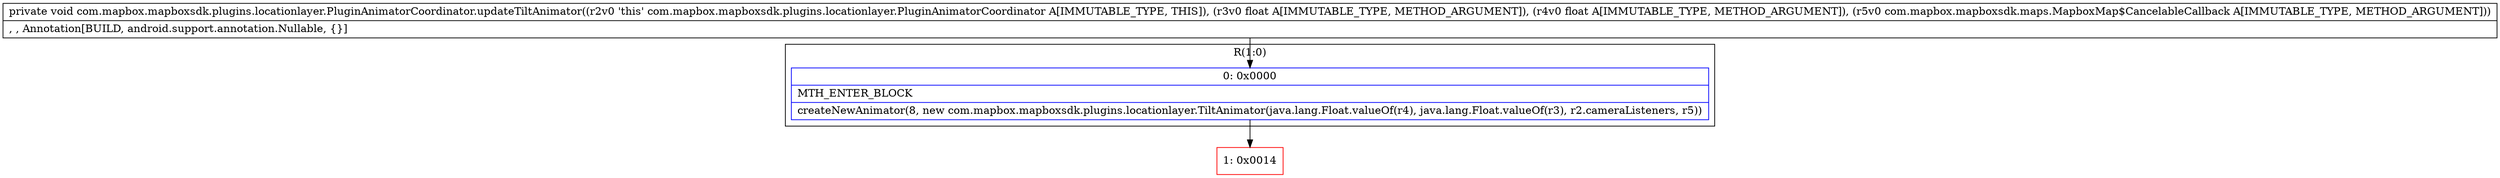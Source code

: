 digraph "CFG forcom.mapbox.mapboxsdk.plugins.locationlayer.PluginAnimatorCoordinator.updateTiltAnimator(FFLcom\/mapbox\/mapboxsdk\/maps\/MapboxMap$CancelableCallback;)V" {
subgraph cluster_Region_1386046111 {
label = "R(1:0)";
node [shape=record,color=blue];
Node_0 [shape=record,label="{0\:\ 0x0000|MTH_ENTER_BLOCK\l|createNewAnimator(8, new com.mapbox.mapboxsdk.plugins.locationlayer.TiltAnimator(java.lang.Float.valueOf(r4), java.lang.Float.valueOf(r3), r2.cameraListeners, r5))\l}"];
}
Node_1 [shape=record,color=red,label="{1\:\ 0x0014}"];
MethodNode[shape=record,label="{private void com.mapbox.mapboxsdk.plugins.locationlayer.PluginAnimatorCoordinator.updateTiltAnimator((r2v0 'this' com.mapbox.mapboxsdk.plugins.locationlayer.PluginAnimatorCoordinator A[IMMUTABLE_TYPE, THIS]), (r3v0 float A[IMMUTABLE_TYPE, METHOD_ARGUMENT]), (r4v0 float A[IMMUTABLE_TYPE, METHOD_ARGUMENT]), (r5v0 com.mapbox.mapboxsdk.maps.MapboxMap$CancelableCallback A[IMMUTABLE_TYPE, METHOD_ARGUMENT]))  | , , Annotation[BUILD, android.support.annotation.Nullable, \{\}]\l}"];
MethodNode -> Node_0;
Node_0 -> Node_1;
}

